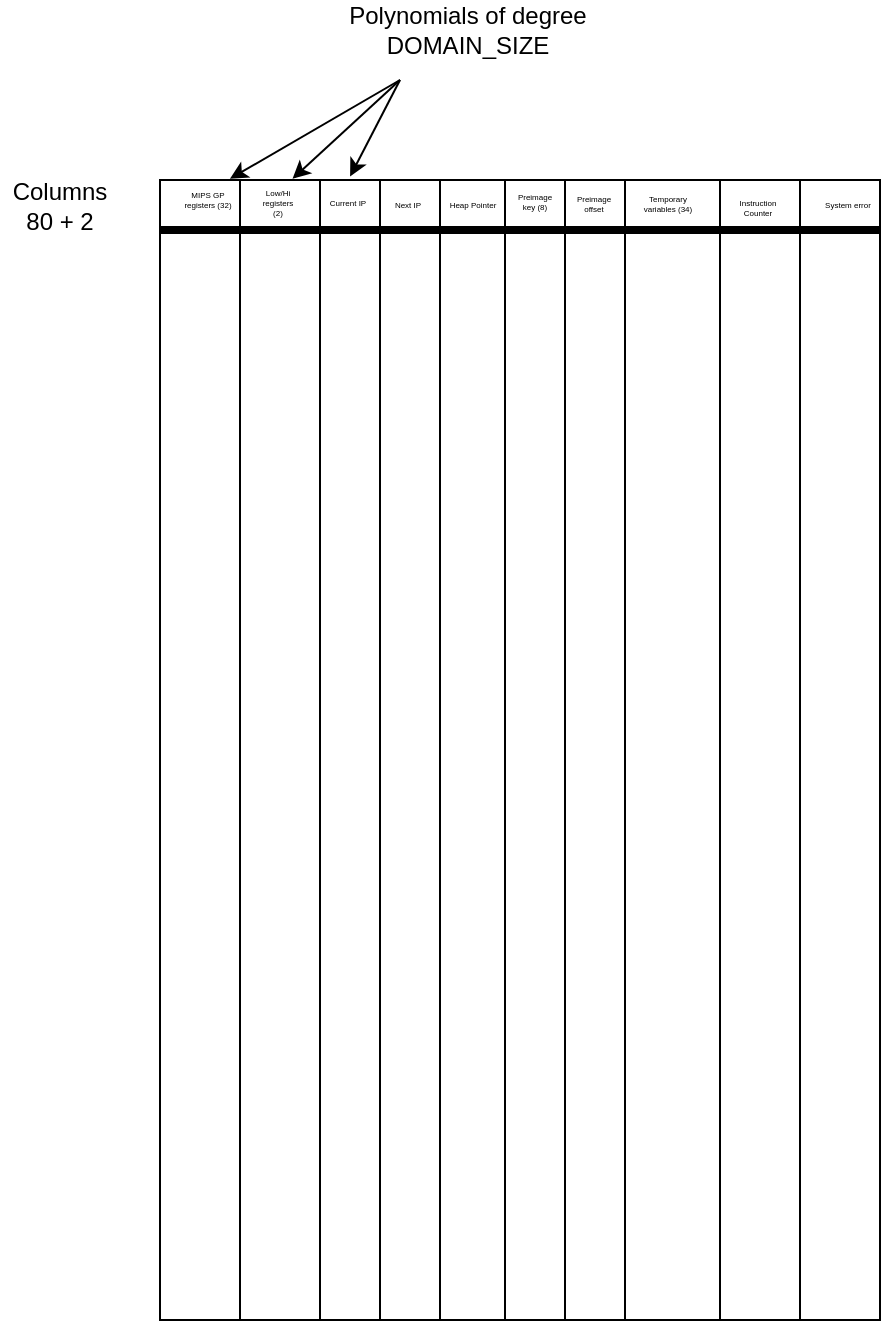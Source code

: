 <mxfile version="23.0.2" type="github">
  <diagram name="Page-1" id="kMYHpVpJY9JqcPuh49Y1">
    <mxGraphModel dx="574" dy="318" grid="1" gridSize="10" guides="1" tooltips="1" connect="1" arrows="1" fold="1" page="1" pageScale="1" pageWidth="850" pageHeight="1100" math="0" shadow="0">
      <root>
        <mxCell id="0" />
        <mxCell id="1" parent="0" />
        <mxCell id="3SwlQdrmeQlM3dl84obM-1" value="" style="rounded=0;whiteSpace=wrap;html=1;" parent="1" vertex="1">
          <mxGeometry x="140" y="140" width="360" height="570" as="geometry" />
        </mxCell>
        <mxCell id="3SwlQdrmeQlM3dl84obM-2" value="" style="endArrow=none;html=1;rounded=0;entryX=0.25;entryY=0;entryDx=0;entryDy=0;exitX=0.25;exitY=1;exitDx=0;exitDy=0;" parent="1" edge="1">
          <mxGeometry width="50" height="50" relative="1" as="geometry">
            <mxPoint x="180" y="710" as="sourcePoint" />
            <mxPoint x="180" y="140" as="targetPoint" />
            <Array as="points" />
          </mxGeometry>
        </mxCell>
        <mxCell id="3SwlQdrmeQlM3dl84obM-3" value="&lt;div style=&quot;font-size: 4px;&quot;&gt;MIPS GP registers (32)&lt;br style=&quot;font-size: 4px;&quot;&gt;&lt;/div&gt;" style="text;strokeColor=none;align=center;fillColor=none;html=1;verticalAlign=middle;whiteSpace=wrap;rounded=0;fontSize=4;" parent="1" vertex="1">
          <mxGeometry x="150" y="143.65" width="27.5" height="12.69" as="geometry" />
        </mxCell>
        <mxCell id="3SwlQdrmeQlM3dl84obM-4" value="" style="line;strokeWidth=4;html=1;perimeter=backbonePerimeter;points=[];outlineConnect=0;" parent="1" vertex="1">
          <mxGeometry x="140" y="160" width="360" height="10" as="geometry" />
        </mxCell>
        <mxCell id="3SwlQdrmeQlM3dl84obM-5" value="Columns 80 + 2" style="text;html=1;strokeColor=none;fillColor=none;align=center;verticalAlign=middle;whiteSpace=wrap;rounded=0;" parent="1" vertex="1">
          <mxGeometry x="60" y="138.17" width="60" height="30" as="geometry" />
        </mxCell>
        <mxCell id="3SwlQdrmeQlM3dl84obM-6" value="" style="endArrow=none;html=1;rounded=0;entryX=0.5;entryY=0;entryDx=0;entryDy=0;exitX=0.5;exitY=1;exitDx=0;exitDy=0;" parent="1" edge="1">
          <mxGeometry width="50" height="50" relative="1" as="geometry">
            <mxPoint x="220" y="710" as="sourcePoint" />
            <mxPoint x="220" y="140.0" as="targetPoint" />
            <Array as="points">
              <mxPoint x="220" y="150" />
            </Array>
          </mxGeometry>
        </mxCell>
        <mxCell id="3SwlQdrmeQlM3dl84obM-7" value="&lt;div style=&quot;font-size: 4px;&quot;&gt;Low/Hi registers (2)&lt;br style=&quot;font-size: 4px;&quot;&gt;&lt;/div&gt;" style="text;html=1;strokeColor=none;fillColor=none;align=center;verticalAlign=middle;whiteSpace=wrap;rounded=0;fontSize=4;" parent="1" vertex="1">
          <mxGeometry x="190" y="147.5" width="17.68" height="8.84" as="geometry" />
        </mxCell>
        <mxCell id="POlr-6bYtFFYUOJAmtRa-1" value="Current IP" style="text;html=1;strokeColor=none;fillColor=none;align=center;verticalAlign=middle;whiteSpace=wrap;rounded=0;fontSize=4;" vertex="1" parent="1">
          <mxGeometry x="220" y="147.5" width="27.68" height="8.84" as="geometry" />
        </mxCell>
        <mxCell id="POlr-6bYtFFYUOJAmtRa-2" value="Next IP" style="text;html=1;strokeColor=none;fillColor=none;align=center;verticalAlign=middle;whiteSpace=wrap;rounded=0;fontSize=4;" vertex="1" parent="1">
          <mxGeometry x="250" y="150" width="27.68" height="6.34" as="geometry" />
        </mxCell>
        <mxCell id="POlr-6bYtFFYUOJAmtRa-3" value="&lt;div&gt;Heap Pointer&lt;/div&gt;" style="text;html=1;strokeColor=none;fillColor=none;align=center;verticalAlign=middle;whiteSpace=wrap;rounded=0;fontSize=4;aspect=fixed;" vertex="1" parent="1">
          <mxGeometry x="280" y="145" width="32.5" height="16.25" as="geometry" />
        </mxCell>
        <mxCell id="POlr-6bYtFFYUOJAmtRa-4" value="" style="endArrow=none;html=1;rounded=0;entryX=0.5;entryY=0;entryDx=0;entryDy=0;exitX=0.5;exitY=1;exitDx=0;exitDy=0;" edge="1" parent="1">
          <mxGeometry width="50" height="50" relative="1" as="geometry">
            <mxPoint x="250" y="710" as="sourcePoint" />
            <mxPoint x="250" y="140.0" as="targetPoint" />
            <Array as="points">
              <mxPoint x="250" y="150" />
            </Array>
          </mxGeometry>
        </mxCell>
        <mxCell id="POlr-6bYtFFYUOJAmtRa-5" value="" style="endArrow=none;html=1;rounded=0;entryX=0.5;entryY=0;entryDx=0;entryDy=0;exitX=0.5;exitY=1;exitDx=0;exitDy=0;" edge="1" parent="1">
          <mxGeometry width="50" height="50" relative="1" as="geometry">
            <mxPoint x="280" y="710" as="sourcePoint" />
            <mxPoint x="280" y="140.0" as="targetPoint" />
            <Array as="points">
              <mxPoint x="280" y="150" />
            </Array>
          </mxGeometry>
        </mxCell>
        <mxCell id="POlr-6bYtFFYUOJAmtRa-7" value="" style="endArrow=none;html=1;rounded=0;entryX=0.25;entryY=0;entryDx=0;entryDy=0;exitX=0.25;exitY=1;exitDx=0;exitDy=0;" edge="1" parent="1">
          <mxGeometry width="50" height="50" relative="1" as="geometry">
            <mxPoint x="312.5" y="710" as="sourcePoint" />
            <mxPoint x="312.5" y="140" as="targetPoint" />
            <Array as="points" />
          </mxGeometry>
        </mxCell>
        <mxCell id="POlr-6bYtFFYUOJAmtRa-9" value="&lt;div&gt;Preimage key (8)&lt;/div&gt;" style="text;html=1;strokeColor=none;fillColor=none;align=center;verticalAlign=middle;whiteSpace=wrap;rounded=0;fontSize=4;" vertex="1" parent="1">
          <mxGeometry x="315" y="145" width="25" height="12.5" as="geometry" />
        </mxCell>
        <mxCell id="POlr-6bYtFFYUOJAmtRa-10" value="Preimage offset" style="text;html=1;strokeColor=none;fillColor=none;align=center;verticalAlign=middle;whiteSpace=wrap;rounded=0;fontSize=4;aspect=fixed;" vertex="1" parent="1">
          <mxGeometry x="342.5" y="145" width="27.5" height="13.75" as="geometry" />
        </mxCell>
        <mxCell id="POlr-6bYtFFYUOJAmtRa-11" value="" style="endArrow=none;html=1;rounded=0;entryX=0.25;entryY=0;entryDx=0;entryDy=0;exitX=0.25;exitY=1;exitDx=0;exitDy=0;" edge="1" parent="1">
          <mxGeometry width="50" height="50" relative="1" as="geometry">
            <mxPoint x="342.5" y="710" as="sourcePoint" />
            <mxPoint x="342.5" y="140" as="targetPoint" />
            <Array as="points" />
          </mxGeometry>
        </mxCell>
        <mxCell id="POlr-6bYtFFYUOJAmtRa-12" value="" style="endArrow=none;html=1;rounded=0;entryX=0.25;entryY=0;entryDx=0;entryDy=0;exitX=0.25;exitY=1;exitDx=0;exitDy=0;" edge="1" parent="1">
          <mxGeometry width="50" height="50" relative="1" as="geometry">
            <mxPoint x="372.5" y="710" as="sourcePoint" />
            <mxPoint x="372.5" y="140" as="targetPoint" />
            <Array as="points" />
          </mxGeometry>
        </mxCell>
        <mxCell id="POlr-6bYtFFYUOJAmtRa-13" value="Temporary variables (34)" style="text;html=1;strokeColor=none;fillColor=none;align=center;verticalAlign=middle;whiteSpace=wrap;rounded=0;fontSize=4;aspect=fixed;" vertex="1" parent="1">
          <mxGeometry x="380" y="145.05" width="27.5" height="13.75" as="geometry" />
        </mxCell>
        <mxCell id="POlr-6bYtFFYUOJAmtRa-14" value="" style="endArrow=none;html=1;rounded=0;entryX=0.25;entryY=0;entryDx=0;entryDy=0;exitX=0.25;exitY=1;exitDx=0;exitDy=0;" edge="1" parent="1">
          <mxGeometry width="50" height="50" relative="1" as="geometry">
            <mxPoint x="420" y="710" as="sourcePoint" />
            <mxPoint x="420" y="140" as="targetPoint" />
            <Array as="points">
              <mxPoint x="420" y="430" />
              <mxPoint x="420" y="290" />
            </Array>
          </mxGeometry>
        </mxCell>
        <mxCell id="POlr-6bYtFFYUOJAmtRa-24" value="" style="endArrow=classic;html=1;rounded=0;entryX=0.097;entryY=-0.001;entryDx=0;entryDy=0;entryPerimeter=0;" edge="1" parent="1" target="3SwlQdrmeQlM3dl84obM-1">
          <mxGeometry width="50" height="50" relative="1" as="geometry">
            <mxPoint x="260" y="90" as="sourcePoint" />
            <mxPoint x="360" y="180" as="targetPoint" />
          </mxGeometry>
        </mxCell>
        <mxCell id="POlr-6bYtFFYUOJAmtRa-25" value="" style="endArrow=classic;html=1;rounded=0;entryX=0.184;entryY=-0.001;entryDx=0;entryDy=0;entryPerimeter=0;" edge="1" parent="1" target="3SwlQdrmeQlM3dl84obM-1">
          <mxGeometry width="50" height="50" relative="1" as="geometry">
            <mxPoint x="260" y="90" as="sourcePoint" />
            <mxPoint x="186" y="149" as="targetPoint" />
          </mxGeometry>
        </mxCell>
        <mxCell id="POlr-6bYtFFYUOJAmtRa-26" value="" style="endArrow=classic;html=1;rounded=0;entryX=0.264;entryY=-0.003;entryDx=0;entryDy=0;entryPerimeter=0;" edge="1" parent="1" target="3SwlQdrmeQlM3dl84obM-1">
          <mxGeometry width="50" height="50" relative="1" as="geometry">
            <mxPoint x="260" y="90" as="sourcePoint" />
            <mxPoint x="218" y="149" as="targetPoint" />
          </mxGeometry>
        </mxCell>
        <mxCell id="POlr-6bYtFFYUOJAmtRa-27" value="Polynomials of degree DOMAIN_SIZE" style="text;html=1;strokeColor=none;fillColor=none;align=center;verticalAlign=middle;whiteSpace=wrap;rounded=0;" vertex="1" parent="1">
          <mxGeometry x="207.68" y="50" width="172.32" height="30" as="geometry" />
        </mxCell>
        <mxCell id="POlr-6bYtFFYUOJAmtRa-28" value="" style="endArrow=none;html=1;rounded=0;entryX=0.25;entryY=0;entryDx=0;entryDy=0;exitX=0.25;exitY=1;exitDx=0;exitDy=0;" edge="1" parent="1">
          <mxGeometry width="50" height="50" relative="1" as="geometry">
            <mxPoint x="460" y="710" as="sourcePoint" />
            <mxPoint x="460" y="140" as="targetPoint" />
            <Array as="points">
              <mxPoint x="460" y="430" />
              <mxPoint x="460" y="290" />
            </Array>
          </mxGeometry>
        </mxCell>
        <mxCell id="POlr-6bYtFFYUOJAmtRa-29" value="Instruction Counter" style="text;html=1;strokeColor=none;fillColor=none;align=center;verticalAlign=middle;whiteSpace=wrap;rounded=0;fontSize=4;aspect=fixed;" vertex="1" parent="1">
          <mxGeometry x="425" y="147.5" width="27.5" height="13.75" as="geometry" />
        </mxCell>
        <mxCell id="POlr-6bYtFFYUOJAmtRa-30" value="System error" style="text;html=1;strokeColor=none;fillColor=none;align=center;verticalAlign=middle;whiteSpace=wrap;rounded=0;fontSize=4;aspect=fixed;" vertex="1" parent="1">
          <mxGeometry x="470" y="146.25" width="27.5" height="13.75" as="geometry" />
        </mxCell>
      </root>
    </mxGraphModel>
  </diagram>
</mxfile>
